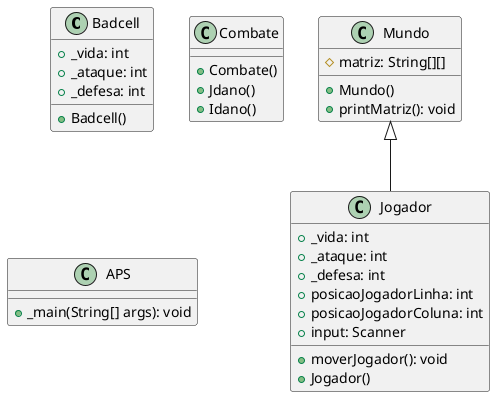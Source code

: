@startuml
'https://plantuml.com/class-diagram

class Badcell
class Combate
class Jogador
class Mundo
class APS

Mundo <|-- Jogador

class Badcell{
+_vida: int
+_ataque: int
+_defesa: int

+Badcell()
}

class Jogador{
+_vida: int
+_ataque: int
+_defesa: int
+posicaoJogadorLinha: int
+posicaoJogadorColuna: int
+input: Scanner

+moverJogador(): void
+Jogador()
}

class Mundo {
#matriz: String[][]

+Mundo()
+printMatriz(): void
}

class Combate{
+Combate()
+Jdano()
+Idano()
}

class APS{
+_main(String[] args): void
}
@enduml

